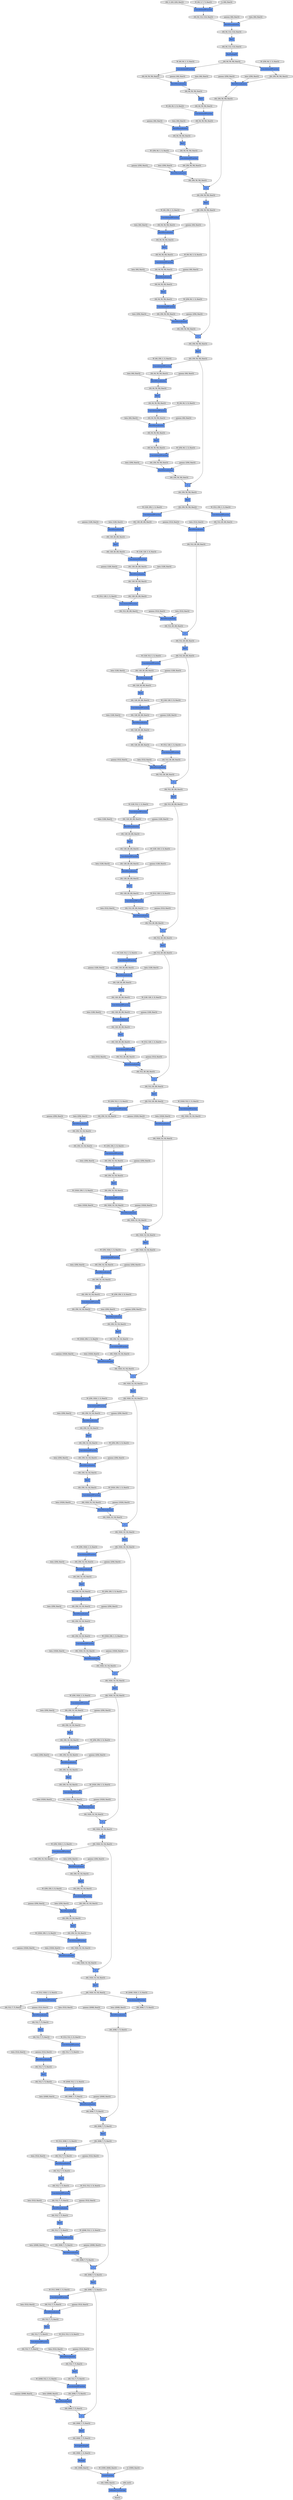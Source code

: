 digraph graphname{rankdir=TB;139850978001024 [style="filled",shape="octagon",label="gamma: (512), float32",fillcolor="#E0E0E0"];139850990256256 [style="filled",shape="octagon",label="W: (256, 1024, 1, 1), float32",fillcolor="#E0E0E0"];139850978328704 [style="filled",shape="octagon",label="(64, 512, 28, 28), float32",fillcolor="#E0E0E0"];139850978328760 [style="filled",shape="record",label="Convolution2DFunction",fillcolor="#6495ED"];139850990289304 [style="filled",shape="octagon",label="gamma: (512), float32",fillcolor="#E0E0E0"];139850978328984 [style="filled",shape="record",label="ReLU",fillcolor="#6495ED"];139850978329040 [style="filled",shape="octagon",label="(64, 128, 28, 28), float32",fillcolor="#E0E0E0"];139850978001416 [style="filled",shape="octagon",label="beta: (512), float32",fillcolor="#E0E0E0"];139850978329152 [style="filled",shape="octagon",label="(64, 512, 28, 28), float32",fillcolor="#E0E0E0"];139850990256760 [style="filled",shape="octagon",label="gamma: (256), float32",fillcolor="#E0E0E0"];139850978001584 [style="filled",shape="octagon",label="W: (2048, 512, 1, 1), float32",fillcolor="#E0E0E0"];139850990289696 [style="filled",shape="octagon",label="beta: (512), float32",fillcolor="#E0E0E0"];139850978329432 [style="filled",shape="record",label="Convolution2DFunction",fillcolor="#6495ED"];139850990289864 [style="filled",shape="octagon",label="W: (2048, 512, 1, 1), float32",fillcolor="#E0E0E0"];139850978329544 [style="filled",shape="octagon",label="(64, 512, 28, 28), float32",fillcolor="#E0E0E0"];139850990257152 [style="filled",shape="octagon",label="beta: (256), float32",fillcolor="#E0E0E0"];139850978329712 [style="filled",shape="octagon",label="(64, 128, 28, 28), float32",fillcolor="#E0E0E0"];139850978002088 [style="filled",shape="octagon",label="gamma: (2048), float32",fillcolor="#E0E0E0"];139850990257320 [style="filled",shape="octagon",label="W: (256, 256, 3, 3), float32",fillcolor="#E0E0E0"];139850978329768 [style="filled",shape="record",label="ReLU",fillcolor="#6495ED"];139850978329824 [style="filled",shape="record",label="BatchNormalization",fillcolor="#6495ED"];139850990290368 [style="filled",shape="octagon",label="gamma: (2048), float32",fillcolor="#E0E0E0"];139850978002480 [style="filled",shape="octagon",label="beta: (2048), float32",fillcolor="#E0E0E0"];139850978330216 [style="filled",shape="record",label="Convolution2DFunction",fillcolor="#6495ED"];139850990257824 [style="filled",shape="octagon",label="gamma: (256), float32",fillcolor="#E0E0E0"];139850978330328 [style="filled",shape="octagon",label="(64, 128, 28, 28), float32",fillcolor="#E0E0E0"];139850978002704 [style="filled",shape="octagon",label="W: (1000, 2048), float32",fillcolor="#E0E0E0"];139850990290760 [style="filled",shape="octagon",label="beta: (2048), float32",fillcolor="#E0E0E0"];139850978330552 [style="filled",shape="octagon",label="(64, 128, 28, 28), float32",fillcolor="#E0E0E0"];139850990290928 [style="filled",shape="octagon",label="W: (2048, 1024, 1, 1), float32",fillcolor="#E0E0E0"];139850990258216 [style="filled",shape="octagon",label="beta: (256), float32",fillcolor="#E0E0E0"];139850978330664 [style="filled",shape="octagon",label="(64, 128, 28, 28), float32",fillcolor="#E0E0E0"];139850978330720 [style="filled",shape="record",label="ReLU",fillcolor="#6495ED"];139850978003096 [style="filled",shape="octagon",label="b: (1000), float32",fillcolor="#E0E0E0"];139850978330776 [style="filled",shape="record",label="BatchNormalization",fillcolor="#6495ED"];139850990258384 [style="filled",shape="octagon",label="W: (1024, 256, 1, 1), float32",fillcolor="#E0E0E0"];139850990291432 [style="filled",shape="octagon",label="gamma: (2048), float32",fillcolor="#E0E0E0"];139850978331168 [style="filled",shape="record",label="_ + _",fillcolor="#6495ED"];139850978331280 [style="filled",shape="octagon",label="(64, 128, 28, 28), float32",fillcolor="#E0E0E0"];139850990258888 [style="filled",shape="octagon",label="gamma: (1024), float32",fillcolor="#E0E0E0"];139850978331448 [style="filled",shape="octagon",label="(64, 512, 28, 28), float32",fillcolor="#E0E0E0"];139850990291824 [style="filled",shape="octagon",label="beta: (2048), float32",fillcolor="#E0E0E0"];139850978331560 [style="filled",shape="octagon",label="(64, 512, 28, 28), float32",fillcolor="#E0E0E0"];139850978331672 [style="filled",shape="record",label="BatchNormalization",fillcolor="#6495ED"];139850990259280 [style="filled",shape="octagon",label="beta: (1024), float32",fillcolor="#E0E0E0"];139850978331728 [style="filled",shape="record",label="BatchNormalization",fillcolor="#6495ED"];139850990292160 [style="filled",shape="octagon",label="W: (512, 2048, 1, 1), float32",fillcolor="#E0E0E0"];139850978331840 [style="filled",shape="octagon",label="(64, 128, 28, 28), float32",fillcolor="#E0E0E0"];139850978332008 [style="filled",shape="record",label="ReLU",fillcolor="#6495ED"];139850990259616 [style="filled",shape="octagon",label="W: (256, 1024, 1, 1), float32",fillcolor="#E0E0E0"];139850978332064 [style="filled",shape="record",label="ReLU",fillcolor="#6495ED"];139850978332176 [style="filled",shape="octagon",label="(64, 512, 28, 28), float32",fillcolor="#E0E0E0"];139850990292664 [style="filled",shape="octagon",label="gamma: (512), float32",fillcolor="#E0E0E0"];139850990260120 [style="filled",shape="octagon",label="gamma: (256), float32",fillcolor="#E0E0E0"];139850978332568 [style="filled",shape="octagon",label="(64, 512, 28, 28), float32",fillcolor="#E0E0E0"];139850978398280 [style="filled",shape="record",label="_ + _",fillcolor="#6495ED"];139850978463872 [style="filled",shape="octagon",label="(64, 256, 14, 14), float32",fillcolor="#E0E0E0"];139850978726016 [style="filled",shape="record",label="BatchNormalization",fillcolor="#6495ED"];139850978398392 [style="filled",shape="octagon",label="(64, 256, 14, 14), float32",fillcolor="#E0E0E0"];139850978463984 [style="filled",shape="record",label="Convolution2DFunction",fillcolor="#6495ED"];139850978464096 [style="filled",shape="octagon",label="(64, 1024, 14, 14), float32",fillcolor="#E0E0E0"];139850990195040 [style="filled",shape="octagon",label="gamma: (1024), float32",fillcolor="#E0E0E0"];139850990129504 [style="filled",shape="octagon",label="W: (128, 256, 1, 1), float32",fillcolor="#E0E0E0"];139850978398616 [style="filled",shape="octagon",label="(64, 1024, 14, 14), float32",fillcolor="#E0E0E0"];139850978464208 [style="filled",shape="octagon",label="(64, 1024, 14, 14), float32",fillcolor="#E0E0E0"];139850978726352 [style="filled",shape="record",label="Convolution2DFunction",fillcolor="#6495ED"];139850978398728 [style="filled",shape="octagon",label="(64, 1024, 14, 14), float32",fillcolor="#E0E0E0"];139850978398840 [style="filled",shape="octagon",label="(64, 256, 14, 14), float32",fillcolor="#E0E0E0"];139850978398896 [style="filled",shape="record",label="Convolution2DFunction",fillcolor="#6495ED"];139850990195432 [style="filled",shape="octagon",label="beta: (1024), float32",fillcolor="#E0E0E0"];139850990129896 [style="filled",shape="octagon",label="gamma: (128), float32",fillcolor="#E0E0E0"];139850978726688 [style="filled",shape="octagon",label="(64, 3, 224, 224), float32",fillcolor="#E0E0E0"];139850978464600 [style="filled",shape="record",label="ReLU",fillcolor="#6495ED"];139850978399064 [style="filled",shape="record",label="ReLU",fillcolor="#6495ED"];139850978464656 [style="filled",shape="octagon",label="(64, 512, 7, 7), float32",fillcolor="#E0E0E0"];139850990195600 [style="filled",shape="octagon",label="W: (1024, 512, 1, 1), float32",fillcolor="#E0E0E0"];139850990130064 [style="filled",shape="octagon",label="beta: (512), float32",fillcolor="#E0E0E0"];139850978464768 [style="filled",shape="octagon",label="(64, 1024, 14, 14), float32",fillcolor="#E0E0E0"];139850978399232 [style="filled",shape="octagon",label="(64, 1024, 14, 14), float32",fillcolor="#E0E0E0"];139850990130176 [style="filled",shape="octagon",label="beta: (128), float32",fillcolor="#E0E0E0"];139850978726968 [style="filled",shape="record",label="Convolution2DFunction",fillcolor="#6495ED"];139850990130344 [style="filled",shape="octagon",label="W: (512, 256, 1, 1), float32",fillcolor="#E0E0E0"];139850978530584 [style="filled",shape="octagon",label="float32",fillcolor="#E0E0E0"];139850978465048 [style="filled",shape="record",label="AveragePooling2D",fillcolor="#6495ED"];139850978399512 [style="filled",shape="record",label="Convolution2DFunction",fillcolor="#6495ED"];139850978465160 [style="filled",shape="octagon",label="(64, 1024, 14, 14), float32",fillcolor="#E0E0E0"];139850978399624 [style="filled",shape="octagon",label="(64, 1024, 14, 14), float32",fillcolor="#E0E0E0"];139850990196104 [style="filled",shape="octagon",label="gamma: (1024), float32",fillcolor="#E0E0E0"];139850978727360 [style="filled",shape="octagon",label="(64, 64, 112, 112), float32",fillcolor="#E0E0E0"];139850978465272 [style="filled",shape="octagon",label="(64, 512, 7, 7), float32",fillcolor="#E0E0E0"];139850978465328 [style="filled",shape="record",label="ReLU",fillcolor="#6495ED"];139850978399792 [style="filled",shape="octagon",label="(64, 256, 14, 14), float32",fillcolor="#E0E0E0"];139850990130736 [style="filled",shape="octagon",label="gamma: (512), float32",fillcolor="#E0E0E0"];139850978465384 [style="filled",shape="record",label="BatchNormalization",fillcolor="#6495ED"];139850978399848 [style="filled",shape="record",label="ReLU",fillcolor="#6495ED"];139850978399904 [style="filled",shape="record",label="BatchNormalization",fillcolor="#6495ED"];139850990196496 [style="filled",shape="octagon",label="beta: (1024), float32",fillcolor="#E0E0E0"];139850990131016 [style="filled",shape="octagon",label="beta: (512), float32",fillcolor="#E0E0E0"];139850978465776 [style="filled",shape="record",label="Convolution2DFunction",fillcolor="#6495ED"];139850978400296 [style="filled",shape="record",label="Convolution2DFunction",fillcolor="#6495ED"];139850978465888 [style="filled",shape="octagon",label="(64, 512, 7, 7), float32",fillcolor="#E0E0E0"];139850990196832 [style="filled",shape="octagon",label="W: (256, 1024, 1, 1), float32",fillcolor="#E0E0E0"];139850978400408 [style="filled",shape="octagon",label="(64, 256, 14, 14), float32",fillcolor="#E0E0E0"];139850990131352 [style="filled",shape="octagon",label="W: (128, 512, 1, 1), float32",fillcolor="#E0E0E0"];139850978466112 [style="filled",shape="octagon",label="(64, 512, 7, 7), float32",fillcolor="#E0E0E0"];139850978400632 [style="filled",shape="octagon",label="(64, 256, 14, 14), float32",fillcolor="#E0E0E0"];139850978466224 [style="filled",shape="octagon",label="(64, 512, 7, 7), float32",fillcolor="#E0E0E0"];139850978466280 [style="filled",shape="record",label="ReLU",fillcolor="#6495ED"];139850978400744 [style="filled",shape="octagon",label="(64, 256, 14, 14), float32",fillcolor="#E0E0E0"];139850978466336 [style="filled",shape="record",label="BatchNormalization",fillcolor="#6495ED"];139850978400800 [style="filled",shape="record",label="ReLU",fillcolor="#6495ED"];139850990131744 [style="filled",shape="octagon",label="gamma: (128), float32",fillcolor="#E0E0E0"];139850978400856 [style="filled",shape="record",label="BatchNormalization",fillcolor="#6495ED"];139850990197336 [style="filled",shape="octagon",label="gamma: (256), float32",fillcolor="#E0E0E0"];139850978728480 [style="filled",shape="record",label="Convolution2DFunction",fillcolor="#6495ED"];139850978728704 [style="filled",shape="octagon",label="(64, 64, 112, 112), float32",fillcolor="#E0E0E0"];139850990132024 [style="filled",shape="octagon",label="beta: (128), float32",fillcolor="#E0E0E0"];139850978466728 [style="filled",shape="record",label="Convolution2DFunction",fillcolor="#6495ED"];139850978401248 [style="filled",shape="record",label="_ + _",fillcolor="#6495ED"];139850990197728 [style="filled",shape="octagon",label="beta: (256), float32",fillcolor="#E0E0E0"];139850990132192 [style="filled",shape="octagon",label="W: (128, 128, 3, 3), float32",fillcolor="#E0E0E0"];139850978466840 [style="filled",shape="octagon",label="(64, 512, 7, 7), float32",fillcolor="#E0E0E0"];139850978401360 [style="filled",shape="octagon",label="(64, 256, 14, 14), float32",fillcolor="#E0E0E0"];139850990197896 [style="filled",shape="octagon",label="W: (256, 256, 3, 3), float32",fillcolor="#E0E0E0"];139850978467008 [style="filled",shape="octagon",label="(64, 2048, 7, 7), float32",fillcolor="#E0E0E0"];139850978401528 [style="filled",shape="octagon",label="(64, 1024, 14, 14), float32",fillcolor="#E0E0E0"];139850978467120 [style="filled",shape="octagon",label="(64, 2048, 7, 7), float32",fillcolor="#E0E0E0"];139850978729264 [style="filled",shape="record",label="ReLU",fillcolor="#6495ED"];139850978401640 [style="filled",shape="octagon",label="(64, 1024, 14, 14), float32",fillcolor="#E0E0E0"];139850990132584 [style="filled",shape="octagon",label="gamma: (128), float32",fillcolor="#E0E0E0"];139850978467232 [style="filled",shape="record",label="BatchNormalization",fillcolor="#6495ED"];139850978401752 [style="filled",shape="record",label="BatchNormalization",fillcolor="#6495ED"];139850978467344 [style="filled",shape="record",label="BatchNormalization",fillcolor="#6495ED"];139850978401808 [style="filled",shape="record",label="BatchNormalization",fillcolor="#6495ED"];139850978401920 [style="filled",shape="octagon",label="(64, 256, 14, 14), float32",fillcolor="#E0E0E0"];139850990198400 [style="filled",shape="octagon",label="gamma: (256), float32",fillcolor="#E0E0E0"];139850990132864 [style="filled",shape="octagon",label="beta: (128), float32",fillcolor="#E0E0E0"];139850978467512 [style="filled",shape="record",label="Convolution2DFunction",fillcolor="#6495ED"];139850978467624 [style="filled",shape="octagon",label="(64, 2048, 7, 7), float32",fillcolor="#E0E0E0"];139850978402088 [style="filled",shape="record",label="ReLU",fillcolor="#6495ED"];139850990133032 [style="filled",shape="octagon",label="W: (512, 128, 1, 1), float32",fillcolor="#E0E0E0"];139850978402144 [style="filled",shape="record",label="ReLU",fillcolor="#6495ED"];139850978467736 [style="filled",shape="record",label="_ + _",fillcolor="#6495ED"];139850978467792 [style="filled",shape="record",label="BatchNormalization",fillcolor="#6495ED"];139850978402256 [style="filled",shape="octagon",label="(64, 1024, 14, 14), float32",fillcolor="#E0E0E0"];139850978729936 [style="filled",shape="octagon",label="(64, 64, 112, 112), float32",fillcolor="#E0E0E0"];139850978435144 [style="filled",shape="record",label="Convolution2DFunction",fillcolor="#6495ED"];139850978500736 [style="filled",shape="octagon",label="(64, 512, 7, 7), float32",fillcolor="#E0E0E0"];139850978500792 [style="filled",shape="record",label="Convolution2DFunction",fillcolor="#6495ED"];139850978435256 [style="filled",shape="octagon",label="(64, 256, 14, 14), float32",fillcolor="#E0E0E0"];139850978435480 [style="filled",shape="octagon",label="(64, 256, 14, 14), float32",fillcolor="#E0E0E0"];139850978501128 [style="filled",shape="record",label="Convolution2DFunction",fillcolor="#6495ED"];139850978435592 [style="filled",shape="octagon",label="(64, 256, 14, 14), float32",fillcolor="#E0E0E0"];139850978435648 [style="filled",shape="record",label="ReLU",fillcolor="#6495ED"];139850978501240 [style="filled",shape="octagon",label="(64, 512, 7, 7), float32",fillcolor="#E0E0E0"];139850978435704 [style="filled",shape="record",label="BatchNormalization",fillcolor="#6495ED"];139850978501464 [style="filled",shape="octagon",label="(64, 512, 7, 7), float32",fillcolor="#E0E0E0"];139850978501576 [style="filled",shape="octagon",label="(64, 512, 7, 7), float32",fillcolor="#E0E0E0"];139850978501632 [style="filled",shape="record",label="ReLU",fillcolor="#6495ED"];139850978436096 [style="filled",shape="record",label="_ + _",fillcolor="#6495ED"];139850978501688 [style="filled",shape="record",label="BatchNormalization",fillcolor="#6495ED"];139850978436208 [style="filled",shape="octagon",label="(64, 256, 14, 14), float32",fillcolor="#E0E0E0"];139850978436376 [style="filled",shape="octagon",label="(64, 1024, 14, 14), float32",fillcolor="#E0E0E0"];139850978436488 [style="filled",shape="octagon",label="(64, 1024, 14, 14), float32",fillcolor="#E0E0E0"];139850978502080 [style="filled",shape="record",label="_ + _",fillcolor="#6495ED"];139850978436600 [style="filled",shape="record",label="BatchNormalization",fillcolor="#6495ED"];139850978502192 [style="filled",shape="octagon",label="(64, 512, 7, 7), float32",fillcolor="#E0E0E0"];139850978436656 [style="filled",shape="octagon",label="(64, 256, 14, 14), float32",fillcolor="#E0E0E0"];139850978436768 [style="filled",shape="record",label="Convolution2DFunction",fillcolor="#6495ED"];139850978502360 [style="filled",shape="octagon",label="(64, 2048, 7, 7), float32",fillcolor="#E0E0E0"];139850978502472 [style="filled",shape="octagon",label="(64, 2048, 7, 7), float32",fillcolor="#E0E0E0"];139850978436936 [style="filled",shape="record",label="ReLU",fillcolor="#6495ED"];139850978502584 [style="filled",shape="record",label="BatchNormalization",fillcolor="#6495ED"];139850978437104 [style="filled",shape="octagon",label="(64, 1024, 14, 14), float32",fillcolor="#E0E0E0"];139850978502920 [style="filled",shape="record",label="ReLU",fillcolor="#6495ED"];139850978502976 [style="filled",shape="octagon",label="(64, 2048, 1, 1), float32",fillcolor="#E0E0E0"];139850978437496 [style="filled",shape="octagon",label="(64, 1024, 14, 14), float32",fillcolor="#E0E0E0"];139850978503088 [style="filled",shape="octagon",label="(64, 2048, 7, 7), float32",fillcolor="#E0E0E0"];139850978437664 [style="filled",shape="octagon",label="(64, 256, 14, 14), float32",fillcolor="#E0E0E0"];139850978437720 [style="filled",shape="record",label="ReLU",fillcolor="#6495ED"];139850978437776 [style="filled",shape="record",label="BatchNormalization",fillcolor="#6495ED"];139850978503368 [style="filled",shape="record",label="Reshape",fillcolor="#6495ED"];139850978503480 [style="filled",shape="octagon",label="(64, 2048, 7, 7), float32",fillcolor="#E0E0E0"];139850978503592 [style="filled",shape="record",label="SoftmaxCrossEntropy",fillcolor="#6495ED"];139850978503704 [style="filled",shape="octagon",label="(64, 2048), float32",fillcolor="#E0E0E0"];139850978438168 [style="filled",shape="record",label="Convolution2DFunction",fillcolor="#6495ED"];139850978503760 [style="filled",shape="record",label="LinearFunction",fillcolor="#6495ED"];139850978438280 [style="filled",shape="octagon",label="(64, 256, 14, 14), float32",fillcolor="#E0E0E0"];139850978503928 [style="filled",shape="octagon",label="(64), int32",fillcolor="#E0E0E0"];139850978438504 [style="filled",shape="octagon",label="(64, 256, 14, 14), float32",fillcolor="#E0E0E0"];139850978438616 [style="filled",shape="octagon",label="(64, 256, 14, 14), float32",fillcolor="#E0E0E0"];139850978504208 [style="filled",shape="octagon",label="(64, 1000), float32",fillcolor="#E0E0E0"];139850978438672 [style="filled",shape="record",label="ReLU",fillcolor="#6495ED"];139850978438728 [style="filled",shape="record",label="BatchNormalization",fillcolor="#6495ED"];139850978438840 [style="filled",shape="record",label="BatchNormalization",fillcolor="#6495ED"];139850978439120 [style="filled",shape="record",label="_ + _",fillcolor="#6495ED"];139850990235720 [style="filled",shape="octagon",label="gamma: (1024), float32",fillcolor="#E0E0E0"];139850978799688 [style="filled",shape="record",label="ReLU",fillcolor="#6495ED"];139850978766920 [style="filled",shape="record",label="MaxPooling2D",fillcolor="#6495ED"];139850978373760 [style="filled",shape="octagon",label="(64, 256, 14, 14), float32",fillcolor="#E0E0E0"];139850978308224 [style="filled",shape="octagon",label="(64, 128, 28, 28), float32",fillcolor="#E0E0E0"];139850978799800 [style="filled",shape="record",label="Convolution2DFunction",fillcolor="#6495ED"];139850978373872 [style="filled",shape="record",label="Convolution2DFunction",fillcolor="#6495ED"];139850978308336 [style="filled",shape="record",label="Convolution2DFunction",fillcolor="#6495ED"];139850978799856 [style="filled",shape="octagon",label="(64, 256, 56, 56), float32",fillcolor="#E0E0E0"];139850978308448 [style="filled",shape="octagon",label="(64, 512, 28, 28), float32",fillcolor="#E0E0E0"];139850990236112 [style="filled",shape="octagon",label="beta: (1024), float32",fillcolor="#E0E0E0"];139850978308560 [style="filled",shape="octagon",label="(64, 512, 28, 28), float32",fillcolor="#E0E0E0"];139850978800080 [style="filled",shape="record",label="Convolution2DFunction",fillcolor="#6495ED"];139850978374152 [style="filled",shape="record",label="Convolution2DFunction",fillcolor="#6495ED"];139851032801744 [style="filled",shape="record",label="ReLU",fillcolor="#6495ED"];139850978800192 [style="filled",shape="octagon",label="(64, 256, 56, 56), float32",fillcolor="#E0E0E0"];139850978374264 [style="filled",shape="octagon",label="(64, 256, 14, 14), float32",fillcolor="#E0E0E0"];139850978767536 [style="filled",shape="octagon",label="(64, 64, 56, 56), float32",fillcolor="#E0E0E0"];139851032802024 [style="filled",shape="octagon",label="gamma: (512), float32",fillcolor="#E0E0E0"];139850978800360 [style="filled",shape="octagon",label="(64, 64, 56, 56), float32",fillcolor="#E0E0E0"];139850990236448 [style="filled",shape="octagon",label="W: (256, 1024, 1, 1), float32",fillcolor="#E0E0E0"];139850978374432 [style="filled",shape="octagon",label="(64, 1024, 14, 14), float32",fillcolor="#E0E0E0"];139850978308896 [style="filled",shape="octagon",label="(64, 512, 28, 28), float32",fillcolor="#E0E0E0"];139850978767704 [style="filled",shape="octagon",label="(64, 64, 56, 56), float32",fillcolor="#E0E0E0"];139850978374544 [style="filled",shape="octagon",label="(64, 1024, 14, 14), float32",fillcolor="#E0E0E0"];139850978309008 [style="filled",shape="octagon",label="(64, 512, 28, 28), float32",fillcolor="#E0E0E0"];139850978767816 [style="filled",shape="record",label="Convolution2DFunction",fillcolor="#6495ED"];139850978374656 [style="filled",shape="record",label="BatchNormalization",fillcolor="#6495ED"];139850978309120 [style="filled",shape="record",label="_ + _",fillcolor="#6495ED"];139850978309176 [style="filled",shape="record",label="BatchNormalization",fillcolor="#6495ED"];139850978309232 [style="filled",shape="record",label="Convolution2DFunction",fillcolor="#6495ED"];139850978800808 [style="filled",shape="record",label="Convolution2DFunction",fillcolor="#6495ED"];139850990236952 [style="filled",shape="octagon",label="gamma: (256), float32",fillcolor="#E0E0E0"];139850978374936 [style="filled",shape="octagon",label="(64, 1024, 14, 14), float32",fillcolor="#E0E0E0"];139850978800920 [style="filled",shape="octagon",label="(64, 64, 56, 56), float32",fillcolor="#E0E0E0"];139850978768208 [style="filled",shape="record",label="Convolution2DFunction",fillcolor="#6495ED"];139850978375048 [style="filled",shape="octagon",label="(64, 1024, 14, 14), float32",fillcolor="#E0E0E0"];139850978768320 [style="filled",shape="octagon",label="(64, 64, 56, 56), float32",fillcolor="#E0E0E0"];139850978375160 [style="filled",shape="record",label="_ + _",fillcolor="#6495ED"];139850978309624 [style="filled",shape="record",label="ReLU",fillcolor="#6495ED"];139850978801144 [style="filled",shape="octagon",label="(64, 64, 56, 56), float32",fillcolor="#E0E0E0"];139850978375216 [style="filled",shape="record",label="BatchNormalization",fillcolor="#6495ED"];139850978309680 [style="filled",shape="octagon",label="(64, 128, 28, 28), float32",fillcolor="#E0E0E0"];139850978375272 [style="filled",shape="record",label="Convolution2DFunction",fillcolor="#6495ED"];139850978801256 [style="filled",shape="octagon",label="(64, 64, 56, 56), float32",fillcolor="#E0E0E0"];139850990237344 [style="filled",shape="octagon",label="beta: (256), float32",fillcolor="#E0E0E0"];139850978309792 [style="filled",shape="octagon",label="(64, 512, 28, 28), float32",fillcolor="#E0E0E0"];139850978801312 [style="filled",shape="record",label="ReLU",fillcolor="#6495ED"];139850978801368 [style="filled",shape="record",label="BatchNormalization",fillcolor="#6495ED"];139850978768544 [style="filled",shape="octagon",label="(64, 64, 56, 56), float32",fillcolor="#E0E0E0"];139850978768656 [style="filled",shape="octagon",label="(64, 64, 56, 56), float32",fillcolor="#E0E0E0"];139850990237512 [style="filled",shape="octagon",label="W: (256, 256, 3, 3), float32",fillcolor="#E0E0E0"];139850978768712 [style="filled",shape="record",label="ReLU",fillcolor="#6495ED"];139850978768768 [style="filled",shape="record",label="BatchNormalization",fillcolor="#6495ED"];139850978375608 [style="filled",shape="record",label="ReLU",fillcolor="#6495ED"];139850978310072 [style="filled",shape="record",label="Convolution2DFunction",fillcolor="#6495ED"];139850978375664 [style="filled",shape="octagon",label="(64, 256, 14, 14), float32",fillcolor="#E0E0E0"];139850978310184 [style="filled",shape="octagon",label="(64, 512, 28, 28), float32",fillcolor="#E0E0E0"];139850978375776 [style="filled",shape="octagon",label="(64, 1024, 14, 14), float32",fillcolor="#E0E0E0"];139850978801760 [style="filled",shape="record",label="_ + _",fillcolor="#6495ED"];139850978310296 [style="filled",shape="octagon",label="(64, 128, 28, 28), float32",fillcolor="#E0E0E0"];139850978310352 [style="filled",shape="record",label="ReLU",fillcolor="#6495ED"];139850978801872 [style="filled",shape="octagon",label="(64, 64, 56, 56), float32",fillcolor="#E0E0E0"];139850978310408 [style="filled",shape="record",label="BatchNormalization",fillcolor="#6495ED"];139850990238016 [style="filled",shape="octagon",label="gamma: (256), float32",fillcolor="#E0E0E0"];139850978769216 [style="filled",shape="record",label="Convolution2DFunction",fillcolor="#6495ED"];139850978376056 [style="filled",shape="record",label="Convolution2DFunction",fillcolor="#6495ED"];139850978802040 [style="filled",shape="octagon",label="(64, 256, 56, 56), float32",fillcolor="#E0E0E0"];139850978769328 [style="filled",shape="octagon",label="(64, 64, 56, 56), float32",fillcolor="#E0E0E0"];139850978376168 [style="filled",shape="octagon",label="(64, 1024, 14, 14), float32",fillcolor="#E0E0E0"];139850978802152 [style="filled",shape="octagon",label="(64, 256, 56, 56), float32",fillcolor="#E0E0E0"];139850978769440 [style="filled",shape="octagon",label="(64, 64, 56, 56), float32",fillcolor="#E0E0E0"];139850978376280 [style="filled",shape="octagon",label="(64, 256, 14, 14), float32",fillcolor="#E0E0E0"];139850978802264 [style="filled",shape="record",label="BatchNormalization",fillcolor="#6495ED"];139850978376336 [style="filled",shape="record",label="ReLU",fillcolor="#6495ED"];139850978310800 [style="filled",shape="record",label="Convolution2DFunction",fillcolor="#6495ED"];139850978802320 [style="filled",shape="octagon",label="(64, 64, 56, 56), float32",fillcolor="#E0E0E0"];139850990238408 [style="filled",shape="octagon",label="beta: (256), float32",fillcolor="#E0E0E0"];139850978376392 [style="filled",shape="record",label="BatchNormalization",fillcolor="#6495ED"];139850978802376 [style="filled",shape="record",label="Convolution2DFunction",fillcolor="#6495ED"];139850978769552 [style="filled",shape="octagon",label="(64, 256, 56, 56), float32",fillcolor="#E0E0E0"];139850978310912 [style="filled",shape="octagon",label="(64, 128, 28, 28), float32",fillcolor="#E0E0E0"];139850978769664 [style="filled",shape="octagon",label="(64, 256, 56, 56), float32",fillcolor="#E0E0E0"];139850990238576 [style="filled",shape="octagon",label="W: (1024, 256, 1, 1), float32",fillcolor="#E0E0E0"];139850978802544 [style="filled",shape="record",label="ReLU",fillcolor="#6495ED"];139850978769776 [style="filled",shape="record",label="BatchNormalization",fillcolor="#6495ED"];139850978311136 [style="filled",shape="octagon",label="(64, 128, 28, 28), float32",fillcolor="#E0E0E0"];139850978802712 [style="filled",shape="octagon",label="(64, 256, 56, 56), float32",fillcolor="#E0E0E0"];139850978769944 [style="filled",shape="record",label="ReLU",fillcolor="#6495ED"];139850978376784 [style="filled",shape="record",label="Convolution2DFunction",fillcolor="#6495ED"];139850978311248 [style="filled",shape="octagon",label="(64, 128, 28, 28), float32",fillcolor="#E0E0E0"];139850978311304 [style="filled",shape="record",label="ReLU",fillcolor="#6495ED"];139850978376896 [style="filled",shape="octagon",label="(64, 256, 14, 14), float32",fillcolor="#E0E0E0"];139850978311360 [style="filled",shape="record",label="BatchNormalization",fillcolor="#6495ED"];139850978770168 [style="filled",shape="octagon",label="(64, 256, 56, 56), float32",fillcolor="#E0E0E0"];139850990239080 [style="filled",shape="octagon",label="gamma: (1024), float32",fillcolor="#E0E0E0"];139850978770280 [style="filled",shape="octagon",label="(64, 256, 56, 56), float32",fillcolor="#E0E0E0"];139850978377120 [style="filled",shape="octagon",label="(64, 256, 14, 14), float32",fillcolor="#E0E0E0"];139850978803104 [style="filled",shape="octagon",label="(64, 256, 56, 56), float32",fillcolor="#E0E0E0"];139850978770392 [style="filled",shape="record",label="_ + _",fillcolor="#6495ED"];139850978377232 [style="filled",shape="octagon",label="(64, 256, 14, 14), float32",fillcolor="#E0E0E0"];139850978770448 [style="filled",shape="record",label="BatchNormalization",fillcolor="#6495ED"];139850978377288 [style="filled",shape="record",label="ReLU",fillcolor="#6495ED"];139850978311752 [style="filled",shape="record",label="_ + _",fillcolor="#6495ED"];139850978803272 [style="filled",shape="octagon",label="(64, 64, 56, 56), float32",fillcolor="#E0E0E0"];139850978770504 [style="filled",shape="record",label="Convolution2DFunction",fillcolor="#6495ED"];139850978377344 [style="filled",shape="record",label="BatchNormalization",fillcolor="#6495ED"];139850978803328 [style="filled",shape="record",label="ReLU",fillcolor="#6495ED"];139850978311864 [style="filled",shape="octagon",label="(64, 128, 28, 28), float32",fillcolor="#E0E0E0"];139850978803384 [style="filled",shape="record",label="BatchNormalization",fillcolor="#6495ED"];139850990239472 [style="filled",shape="octagon",label="beta: (1024), float32",fillcolor="#E0E0E0"];139850978377456 [style="filled",shape="record",label="BatchNormalization",fillcolor="#6495ED"];139850978312032 [style="filled",shape="octagon",label="(64, 512, 28, 28), float32",fillcolor="#E0E0E0"];139850978770840 [style="filled",shape="record",label="BatchNormalization",fillcolor="#6495ED"];139850978312144 [style="filled",shape="record",label="BatchNormalization",fillcolor="#6495ED"];139850977984640 [style="filled",shape="octagon",label="beta: (512), float32",fillcolor="#E0E0E0"];139850990108856 [style="filled",shape="octagon",label="gamma: (64), float32",fillcolor="#E0E0E0"];139850977984808 [style="filled",shape="octagon",label="W: (512, 512, 3, 3), float32",fillcolor="#E0E0E0"];139850990272864 [style="filled",shape="octagon",label="beta: (256), float32",fillcolor="#E0E0E0"];139850990109136 [style="filled",shape="octagon",label="beta: (64), float32",fillcolor="#E0E0E0"];139850990273032 [style="filled",shape="octagon",label="W: (256, 256, 3, 3), float32",fillcolor="#E0E0E0"];139850990109304 [style="filled",shape="octagon",label="W: (256, 64, 1, 1), float32",fillcolor="#E0E0E0"];139850977985312 [style="filled",shape="octagon",label="gamma: (512), float32",fillcolor="#E0E0E0"];139850990273536 [style="filled",shape="octagon",label="gamma: (256), float32",fillcolor="#E0E0E0"];139850990109696 [style="filled",shape="octagon",label="gamma: (256), float32",fillcolor="#E0E0E0"];139850977985704 [style="filled",shape="octagon",label="beta: (512), float32",fillcolor="#E0E0E0"];139850990109976 [style="filled",shape="octagon",label="beta: (256), float32",fillcolor="#E0E0E0"];139850977985872 [style="filled",shape="octagon",label="W: (2048, 512, 1, 1), float32",fillcolor="#E0E0E0"];139850990273928 [style="filled",shape="octagon",label="beta: (256), float32",fillcolor="#E0E0E0"];139850990274096 [style="filled",shape="octagon",label="W: (1024, 256, 1, 1), float32",fillcolor="#E0E0E0"];139850990110312 [style="filled",shape="octagon",label="W: (64, 256, 1, 1), float32",fillcolor="#E0E0E0"];139850977986376 [style="filled",shape="octagon",label="gamma: (2048), float32",fillcolor="#E0E0E0"];139850990110704 [style="filled",shape="octagon",label="gamma: (64), float32",fillcolor="#E0E0E0"];139850990274600 [style="filled",shape="octagon",label="gamma: (1024), float32",fillcolor="#E0E0E0"];139850977986768 [style="filled",shape="octagon",label="beta: (2048), float32",fillcolor="#E0E0E0"];139850990110984 [style="filled",shape="octagon",label="beta: (64), float32",fillcolor="#E0E0E0"];139850990274992 [style="filled",shape="octagon",label="beta: (1024), float32",fillcolor="#E0E0E0"];139850990111152 [style="filled",shape="octagon",label="W: (64, 64, 3, 3), float32",fillcolor="#E0E0E0"];139850977987104 [style="filled",shape="octagon",label="W: (512, 2048, 1, 1), float32",fillcolor="#E0E0E0"];139850990275384 [style="filled",shape="octagon",label="W: (512, 1024, 1, 1), float32",fillcolor="#E0E0E0"];139850990111544 [style="filled",shape="octagon",label="gamma: (64), float32",fillcolor="#E0E0E0"];139850977987608 [style="filled",shape="octagon",label="gamma: (512), float32",fillcolor="#E0E0E0"];139850990111824 [style="filled",shape="octagon",label="beta: (64), float32",fillcolor="#E0E0E0"];139850990111992 [style="filled",shape="octagon",label="W: (256, 64, 1, 1), float32",fillcolor="#E0E0E0"];139850990275888 [style="filled",shape="octagon",label="gamma: (512), float32",fillcolor="#E0E0E0"];139850977988000 [style="filled",shape="octagon",label="beta: (512), float32",fillcolor="#E0E0E0"];139850977988168 [style="filled",shape="octagon",label="W: (512, 512, 3, 3), float32",fillcolor="#E0E0E0"];139850990112384 [style="filled",shape="octagon",label="gamma: (256), float32",fillcolor="#E0E0E0"];139850990276280 [style="filled",shape="octagon",label="beta: (512), float32",fillcolor="#E0E0E0"];139850990276448 [style="filled",shape="octagon",label="W: (512, 512, 3, 3), float32",fillcolor="#E0E0E0"];139850990112664 [style="filled",shape="octagon",label="beta: (256), float32",fillcolor="#E0E0E0"];139850978480200 [style="filled",shape="octagon",label="(64, 2048, 7, 7), float32",fillcolor="#E0E0E0"];139850990211144 [style="filled",shape="octagon",label="beta: (256), float32",fillcolor="#E0E0E0"];139850978480312 [style="filled",shape="record",label="Convolution2DFunction",fillcolor="#6495ED"];139850990178488 [style="filled",shape="octagon",label="beta: (128), float32",fillcolor="#E0E0E0"];139850990080184 [style="filled",shape="octagon",label="beta: (128), float32",fillcolor="#E0E0E0"];139850990211312 [style="filled",shape="octagon",label="W: (1024, 256, 1, 1), float32",fillcolor="#E0E0E0"];139850978414888 [style="filled",shape="record",label="Convolution2DFunction",fillcolor="#6495ED"];139850978480480 [style="filled",shape="octagon",label="(64, 512, 7, 7), float32",fillcolor="#E0E0E0"];139850990178656 [style="filled",shape="octagon",label="W: (128, 128, 3, 3), float32",fillcolor="#E0E0E0"];139850978480536 [style="filled",shape="record",label="ReLU",fillcolor="#6495ED"];139850978415000 [style="filled",shape="octagon",label="(64, 1024, 14, 14), float32",fillcolor="#E0E0E0"];139850978415112 [style="filled",shape="record",label="Convolution2DFunction",fillcolor="#6495ED"];139850978480704 [style="filled",shape="octagon",label="(64, 2048, 7, 7), float32",fillcolor="#E0E0E0"];139850978415224 [style="filled",shape="octagon",label="(64, 256, 14, 14), float32",fillcolor="#E0E0E0"];139850990211816 [style="filled",shape="octagon",label="gamma: (1024), float32",fillcolor="#E0E0E0"];139850990179048 [style="filled",shape="octagon",label="gamma: (128), float32",fillcolor="#E0E0E0"];139850978480984 [style="filled",shape="record",label="Convolution2DFunction",fillcolor="#6495ED"];139850990080856 [style="filled",shape="octagon",label="gamma: (128), float32",fillcolor="#E0E0E0"];139850978481096 [style="filled",shape="octagon",label="(64, 2048, 7, 7), float32",fillcolor="#E0E0E0"];139850990179328 [style="filled",shape="octagon",label="beta: (128), float32",fillcolor="#E0E0E0"];139850978415672 [style="filled",shape="record",label="Convolution2DFunction",fillcolor="#6495ED"];139850978481264 [style="filled",shape="octagon",label="(64, 512, 7, 7), float32",fillcolor="#E0E0E0"];139850990212208 [style="filled",shape="octagon",label="beta: (1024), float32",fillcolor="#E0E0E0"];139850978481320 [style="filled",shape="record",label="ReLU",fillcolor="#6495ED"];139850978415784 [style="filled",shape="octagon",label="(64, 256, 14, 14), float32",fillcolor="#E0E0E0"];139850990179496 [style="filled",shape="octagon",label="W: (512, 128, 1, 1), float32",fillcolor="#E0E0E0"];139850978416008 [style="filled",shape="octagon",label="(64, 256, 14, 14), float32",fillcolor="#E0E0E0"];139850990081416 [style="filled",shape="octagon",label="W: (128, 128, 3, 3), float32",fillcolor="#E0E0E0"];139850990212544 [style="filled",shape="octagon",label="W: (256, 1024, 1, 1), float32",fillcolor="#E0E0E0"];139850978416120 [style="filled",shape="octagon",label="(64, 256, 14, 14), float32",fillcolor="#E0E0E0"];139850990179888 [style="filled",shape="octagon",label="gamma: (512), float32",fillcolor="#E0E0E0"];139850978481712 [style="filled",shape="record",label="Convolution2DFunction",fillcolor="#6495ED"];139850978416176 [style="filled",shape="record",label="ReLU",fillcolor="#6495ED"];139850978416232 [style="filled",shape="record",label="BatchNormalization",fillcolor="#6495ED"];139850978481824 [style="filled",shape="octagon",label="(64, 512, 7, 7), float32",fillcolor="#E0E0E0"];139850990180168 [style="filled",shape="octagon",label="beta: (512), float32",fillcolor="#E0E0E0"];139850978482048 [style="filled",shape="octagon",label="(64, 512, 7, 7), float32",fillcolor="#E0E0E0"];139850990213048 [style="filled",shape="octagon",label="gamma: (256), float32",fillcolor="#E0E0E0"];139850978482160 [style="filled",shape="octagon",label="(64, 512, 7, 7), float32",fillcolor="#E0E0E0"];139850978416624 [style="filled",shape="record",label="_ + _",fillcolor="#6495ED"];139850978482216 [style="filled",shape="record",label="ReLU",fillcolor="#6495ED"];139850978482272 [style="filled",shape="record",label="BatchNormalization",fillcolor="#6495ED"];139850978416736 [style="filled",shape="octagon",label="(64, 256, 14, 14), float32",fillcolor="#E0E0E0"];139850990180560 [style="filled",shape="octagon",label="W: (256, 512, 1, 1), float32",fillcolor="#E0E0E0"];139850990082256 [style="filled",shape="octagon",label="W: (64, 3, 7, 7), float32",fillcolor="#E0E0E0"];139850978416904 [style="filled",shape="octagon",label="(64, 1024, 14, 14), float32",fillcolor="#E0E0E0"];139850990213440 [style="filled",shape="octagon",label="beta: (256), float32",fillcolor="#E0E0E0"];139850978417016 [style="filled",shape="octagon",label="(64, 1024, 14, 14), float32",fillcolor="#E0E0E0"];139850978482664 [style="filled",shape="record",label="_ + _",fillcolor="#6495ED"];139850978417128 [style="filled",shape="record",label="BatchNormalization",fillcolor="#6495ED"];139850990213608 [style="filled",shape="octagon",label="W: (256, 256, 3, 3), float32",fillcolor="#E0E0E0"];139850990082536 [style="filled",shape="octagon",label="b: (64), float32",fillcolor="#E0E0E0"];139850978417184 [style="filled",shape="octagon",label="(64, 256, 14, 14), float32",fillcolor="#E0E0E0"];139850978482776 [style="filled",shape="octagon",label="(64, 512, 7, 7), float32",fillcolor="#E0E0E0"];139850990180952 [style="filled",shape="octagon",label="gamma: (256), float32",fillcolor="#E0E0E0"];139850978417296 [style="filled",shape="record",label="Convolution2DFunction",fillcolor="#6495ED"];139850978482944 [style="filled",shape="octagon",label="(64, 2048, 7, 7), float32",fillcolor="#E0E0E0"];139850990082816 [style="filled",shape="octagon",label="gamma: (64), float32",fillcolor="#E0E0E0"];139850978417464 [style="filled",shape="record",label="ReLU",fillcolor="#6495ED"];139850978483056 [style="filled",shape="octagon",label="(64, 2048, 7, 7), float32",fillcolor="#E0E0E0"];139850990181232 [style="filled",shape="octagon",label="beta: (256), float32",fillcolor="#E0E0E0"];139850978483168 [style="filled",shape="record",label="BatchNormalization",fillcolor="#6495ED"];139850978417632 [style="filled",shape="octagon",label="(64, 1024, 14, 14), float32",fillcolor="#E0E0E0"];139850990214112 [style="filled",shape="octagon",label="gamma: (256), float32",fillcolor="#E0E0E0"];139850978483224 [style="filled",shape="octagon",label="(64, 512, 7, 7), float32",fillcolor="#E0E0E0"];139850990181400 [style="filled",shape="octagon",label="W: (256, 256, 3, 3), float32",fillcolor="#E0E0E0"];139850990083096 [style="filled",shape="octagon",label="beta: (64), float32",fillcolor="#E0E0E0"];139850978483448 [style="filled",shape="record",label="ReLU",fillcolor="#6495ED"];139850978417912 [style="filled",shape="record",label="Convolution2DFunction",fillcolor="#6495ED"];139850978418024 [style="filled",shape="octagon",label="(64, 1024, 14, 14), float32",fillcolor="#E0E0E0"];139850990214504 [style="filled",shape="octagon",label="beta: (256), float32",fillcolor="#E0E0E0"];139850978483616 [style="filled",shape="octagon",label="(64, 2048, 7, 7), float32",fillcolor="#E0E0E0"];139850990181792 [style="filled",shape="octagon",label="gamma: (256), float32",fillcolor="#E0E0E0"];139850990083488 [style="filled",shape="octagon",label="W: (64, 64, 1, 1), float32",fillcolor="#E0E0E0"];139850978418192 [style="filled",shape="octagon",label="(64, 256, 14, 14), float32",fillcolor="#E0E0E0"];139850990214672 [style="filled",shape="octagon",label="W: (1024, 256, 1, 1), float32",fillcolor="#E0E0E0"];139850978418248 [style="filled",shape="record",label="ReLU",fillcolor="#6495ED"];139850978418304 [style="filled",shape="record",label="BatchNormalization",fillcolor="#6495ED"];139850990182072 [style="filled",shape="octagon",label="beta: (256), float32",fillcolor="#E0E0E0"];139850978484008 [style="filled",shape="octagon",label="(64, 2048, 7, 7), float32",fillcolor="#E0E0E0"];139850990083880 [style="filled",shape="octagon",label="gamma: (64), float32",fillcolor="#E0E0E0"];139850990182240 [style="filled",shape="octagon",label="W: (1024, 256, 1, 1), float32",fillcolor="#E0E0E0"];139850978484120 [style="filled",shape="record",label="ReLU",fillcolor="#6495ED"];139850978484176 [style="filled",shape="record",label="BatchNormalization",fillcolor="#6495ED"];139852029386704 [style="filled",shape="octagon",label="(64, 64, 56, 56), float32",fillcolor="#E0E0E0"];139850978812032 [style="filled",shape="record",label="Convolution2DFunction",fillcolor="#6495ED"];139850978812144 [style="filled",shape="octagon",label="(64, 64, 56, 56), float32",fillcolor="#E0E0E0"];139850978812368 [style="filled",shape="octagon",label="(64, 64, 56, 56), float32",fillcolor="#E0E0E0"];139850978812480 [style="filled",shape="octagon",label="(64, 64, 56, 56), float32",fillcolor="#E0E0E0"];139850978812536 [style="filled",shape="record",label="ReLU",fillcolor="#6495ED"];139850978812592 [style="filled",shape="record",label="BatchNormalization",fillcolor="#6495ED"];139850978812704 [style="filled",shape="record",label="Convolution2DFunction",fillcolor="#6495ED"];139850978812984 [style="filled",shape="record",label="_ + _",fillcolor="#6495ED"];139850978813096 [style="filled",shape="octagon",label="(64, 64, 56, 56), float32",fillcolor="#E0E0E0"];139850978813264 [style="filled",shape="octagon",label="(64, 256, 56, 56), float32",fillcolor="#E0E0E0"];139850978813376 [style="filled",shape="octagon",label="(64, 256, 56, 56), float32",fillcolor="#E0E0E0"];139850978813488 [style="filled",shape="record",label="BatchNormalization",fillcolor="#6495ED"];139850978813824 [style="filled",shape="record",label="ReLU",fillcolor="#6495ED"];139850978813880 [style="filled",shape="octagon",label="(64, 128, 28, 28), float32",fillcolor="#E0E0E0"];139850978813992 [style="filled",shape="octagon",label="(64, 256, 56, 56), float32",fillcolor="#E0E0E0"];139850978814272 [style="filled",shape="record",label="Convolution2DFunction",fillcolor="#6495ED"];139850978814384 [style="filled",shape="octagon",label="(64, 256, 56, 56), float32",fillcolor="#E0E0E0"];139850978814496 [style="filled",shape="octagon",label="(64, 128, 28, 28), float32",fillcolor="#E0E0E0"];139850978814552 [style="filled",shape="record",label="ReLU",fillcolor="#6495ED"];139850978814608 [style="filled",shape="record",label="BatchNormalization",fillcolor="#6495ED"];139851045628728 [style="filled",shape="record",label="Convolution2DFunction",fillcolor="#6495ED"];139850978815000 [style="filled",shape="record",label="Convolution2DFunction",fillcolor="#6495ED"];139850978815112 [style="filled",shape="octagon",label="(64, 128, 28, 28), float32",fillcolor="#E0E0E0"];139850978815336 [style="filled",shape="octagon",label="(64, 128, 28, 28), float32",fillcolor="#E0E0E0"];139850978815448 [style="filled",shape="octagon",label="(64, 128, 28, 28), float32",fillcolor="#E0E0E0"];139850978815504 [style="filled",shape="record",label="ReLU",fillcolor="#6495ED"];139850978815560 [style="filled",shape="record",label="BatchNormalization",fillcolor="#6495ED"];139850978815672 [style="filled",shape="record",label="BatchNormalization",fillcolor="#6495ED"];139850978815952 [style="filled",shape="record",label="Convolution2DFunction",fillcolor="#6495ED"];139850978357320 [style="filled",shape="record",label="Convolution2DFunction",fillcolor="#6495ED"];139850990088320 [style="filled",shape="octagon",label="beta: (64), float32",fillcolor="#E0E0E0"];139850978357432 [style="filled",shape="octagon",label="(64, 128, 28, 28), float32",fillcolor="#E0E0E0"];139850990153968 [style="filled",shape="octagon",label="gamma: (512), float32",fillcolor="#E0E0E0"];139850990088488 [style="filled",shape="octagon",label="W: (64, 64, 3, 3), float32",fillcolor="#E0E0E0"];139850990154248 [style="filled",shape="octagon",label="beta: (512), float32",fillcolor="#E0E0E0"];139850978357880 [style="filled",shape="record",label="Convolution2DFunction",fillcolor="#6495ED"];139850990088880 [style="filled",shape="octagon",label="gamma: (64), float32",fillcolor="#E0E0E0"];139850978357992 [style="filled",shape="octagon",label="(64, 128, 28, 28), float32",fillcolor="#E0E0E0"];139850990154584 [style="filled",shape="octagon",label="W: (128, 512, 1, 1), float32",fillcolor="#E0E0E0"];139850978358216 [style="filled",shape="octagon",label="(64, 128, 28, 28), float32",fillcolor="#E0E0E0"];139850990089160 [style="filled",shape="octagon",label="beta: (64), float32",fillcolor="#E0E0E0"];139851038684160 [style="filled",shape="octagon",label="W: (512, 128, 1, 1), float32",fillcolor="#E0E0E0"];139850978358328 [style="filled",shape="octagon",label="(64, 128, 28, 28), float32",fillcolor="#E0E0E0"];139850978358384 [style="filled",shape="record",label="ReLU",fillcolor="#6495ED"];139850990089328 [style="filled",shape="octagon",label="W: (256, 64, 1, 1), float32",fillcolor="#E0E0E0"];139850978358440 [style="filled",shape="record",label="BatchNormalization",fillcolor="#6495ED"];139850990154976 [style="filled",shape="octagon",label="gamma: (128), float32",fillcolor="#E0E0E0"];139850978358552 [style="filled",shape="record",label="Convolution2DFunction",fillcolor="#6495ED"];139850990155256 [style="filled",shape="octagon",label="beta: (128), float32",fillcolor="#E0E0E0"];139850990089720 [style="filled",shape="octagon",label="gamma: (256), float32",fillcolor="#E0E0E0"];139850978358832 [style="filled",shape="record",label="_ + _",fillcolor="#6495ED"];139850978358944 [style="filled",shape="octagon",label="(64, 128, 28, 28), float32",fillcolor="#E0E0E0"];139850990155424 [style="filled",shape="octagon",label="W: (128, 128, 3, 3), float32",fillcolor="#E0E0E0"];139850990090000 [style="filled",shape="octagon",label="beta: (256), float32",fillcolor="#E0E0E0"];139850978359112 [style="filled",shape="octagon",label="(64, 512, 28, 28), float32",fillcolor="#E0E0E0"];139850978359224 [style="filled",shape="octagon",label="(64, 512, 28, 28), float32",fillcolor="#E0E0E0"];139850990090168 [style="filled",shape="octagon",label="W: (256, 64, 1, 1), float32",fillcolor="#E0E0E0"];139850990155816 [style="filled",shape="octagon",label="gamma: (128), float32",fillcolor="#E0E0E0"];139850978359336 [style="filled",shape="record",label="BatchNormalization",fillcolor="#6495ED"];139850990156096 [style="filled",shape="octagon",label="beta: (128), float32",fillcolor="#E0E0E0"];139850990090560 [style="filled",shape="octagon",label="gamma: (256), float32",fillcolor="#E0E0E0"];139850978359672 [style="filled",shape="record",label="ReLU",fillcolor="#6495ED"];139850978359728 [style="filled",shape="octagon",label="(64, 256, 14, 14), float32",fillcolor="#E0E0E0"];139850990156264 [style="filled",shape="octagon",label="W: (512, 128, 1, 1), float32",fillcolor="#E0E0E0"];139850978359840 [style="filled",shape="octagon",label="(64, 512, 28, 28), float32",fillcolor="#E0E0E0"];139850990090840 [style="filled",shape="octagon",label="beta: (256), float32",fillcolor="#E0E0E0"];139850990156656 [style="filled",shape="octagon",label="gamma: (512), float32",fillcolor="#E0E0E0"];139850978360232 [style="filled",shape="octagon",label="(64, 512, 28, 28), float32",fillcolor="#E0E0E0"];139850990091176 [style="filled",shape="octagon",label="W: (64, 256, 1, 1), float32",fillcolor="#E0E0E0"];139850978360344 [style="filled",shape="octagon",label="(64, 256, 14, 14), float32",fillcolor="#E0E0E0"];139852029426712 [style="filled",shape="record",label="BatchNormalization",fillcolor="#6495ED"];139850978360400 [style="filled",shape="record",label="ReLU",fillcolor="#6495ED"];139850978360456 [style="filled",shape="record",label="BatchNormalization",fillcolor="#6495ED"];139850990156936 [style="filled",shape="octagon",label="beta: (512), float32",fillcolor="#E0E0E0"];139850990091568 [style="filled",shape="octagon",label="gamma: (64), float32",fillcolor="#E0E0E0"];139850990157272 [style="filled",shape="octagon",label="W: (128, 512, 1, 1), float32",fillcolor="#E0E0E0"];139850978360848 [style="filled",shape="record",label="Convolution2DFunction",fillcolor="#6495ED"];139850990091848 [style="filled",shape="octagon",label="beta: (64), float32",fillcolor="#E0E0E0"];139850978360960 [style="filled",shape="octagon",label="(64, 256, 14, 14), float32",fillcolor="#E0E0E0"];139850990092016 [style="filled",shape="octagon",label="W: (64, 64, 3, 3), float32",fillcolor="#E0E0E0"];139850978361184 [style="filled",shape="octagon",label="(64, 256, 14, 14), float32",fillcolor="#E0E0E0"];139850990157664 [style="filled",shape="octagon",label="gamma: (128), float32",fillcolor="#E0E0E0"];139850978361240 [style="filled",shape="record",label="ReLU",fillcolor="#6495ED"];139850978361296 [style="filled",shape="record",label="BatchNormalization",fillcolor="#6495ED"];139850990179496 -> 139850978357880;139850990181792 -> 139850978361296;139850978815672 -> 139850978308448;139850978803328 -> 139850978812144;139850990179888 -> 139850978359336;139850978501464 -> 139850978501632;139850978358328 -> 139850978358440;139850978373872 -> 139850978377232;139850978467624 -> 139850978467792;139850978358552 -> 139850978361184;139850978482272 -> 139850978482048;139850990156096 -> 139850978330776;139850990154976 -> 139850978329824;139850978799856 -> 139850978799688;139850978501240 -> 139850978500792;139850990082256 -> 139850978726352;139850978480536 -> 139850978481096;139850978329712 -> 139850978329824;139851032801744 -> 139850978768320;139850978726352 -> 139850978727360;139850978436600 -> 139850978436376;139850990213608 -> 139850978398896;139850978310296 -> 139850978310408;139850990088880 -> 139850978768768;139850978438168 -> 139850978464208;139850990129896 -> 139850978814608;139850978482776 -> 139850978481712;139850978308896 -> 139850978309120;139850990111824 -> 139850978812592;139850990153968 -> 139850978312144;139850990292160 -> 139850978467512;139850978802544 -> 139850978803104;139850978466224 -> 139850978466336;139850978463984 -> 139850978466224;139850990259280 -> 139850978436600;139850978417912 -> 139850978437664;139850990109304 -> 139850978800808;139850978436768 -> 139850978438616;139850978309232 -> 139850978310296;139850978311248 -> 139850978311360;139850978482048 -> 139850978482216;139850990156656 -> 139850978331672;139850978437104 -> 139850978436936;139850978418248 -> 139850978435256;139850990289864 -> 139850978465776;139850990129504 -> 139850978728480;139850978769328 -> 139850978768208;139850978357880 -> 139850978359224;139850978374936 -> 139850978375160;139850990196104 -> 139850978375216;139850978002088 -> 139850978502584;139850978330216 -> 139850978331560;139850978418024 -> 139850978436096;139850978464600 -> 139850978465160;139850978399064 -> 139850978399624;139850978398280 -> 139850978399232;139850978399848 -> 139850978400408;139850990110984 -> 139850978803384;139850978481824 -> 139850978480312;139850990132584 -> 139850978311360;139850978311304 -> 139850978311864;139850978800920 -> 139850978799800;139850978376056 -> 139850978399792;139850990260120 -> 139850978437776;139850978377344 -> 139850978377120;139850990110704 -> 139850978803384;139850978415672 -> 139850978417016;139850978415784 -> 139850978415112;139850978329432 -> 139850978331840;139850978332568 -> 139850978358832;139850990130344 -> 139850978815952;139850978330328 -> 139850978328760;139850990108856 -> 139850978801368;139850978399624 -> 139850978401248;139850978357992 -> 139850978357320;139850978801312 -> 139850978801872;139850978465384 -> 139850978464656;139850978329544 -> 139850978310072;139850978400856 -> 139850978400632;139850978309008 -> 139850978309176;139850978802264 -> 139850978802040;139850990130064 -> 139850978815672;139850990178656 -> 139850978357320;139850990196496 -> 139850978375216;139850978311360 -> 139850978311136;139850978401640 -> 139850978401752;139850978770504 -> 139850978769440;139850978415224 -> 139850978402144;139850978308336 -> 139850978311248;139850978376280 -> 139850978376392;139850978374656 -> 139850978374432;139850978330552 -> 139850978330720;139850977985312 -> 139850978482272;139850978813992 -> 139850978813824;139850978467792 -> 139850978480200;139850990131352 -> 139850978309232;139850978359112 -> 139850978358832;139850978504208 -> 139850978503592;139850990274096 -> 139850978438168;139850978502584 -> 139850978502360;139850978400744 -> 139850978400856;139850990273536 -> 139850978438728;139850978802152 -> 139850978802264;139850978770280 -> 139850978770448;139850978801368 -> 139850978801144;139850978465160 -> 139850978814272;139850990259616 -> 139850978417912;139850978360848 -> 139850978374544;139850978398728 -> 139850978377456;139850978330664 -> 139850978330776;139850978401920 -> 139850978401808;139850978465776 -> 139850978467120;139850978801760 -> 139850978802712;139850978500792 -> 139850978501576;139850990272864 -> 139850978437776;139850978416232 -> 139850978416008;139850990088488 -> 139850978767816;139850990090000 -> 139850978769776;139850978502920 -> 139850978503480;139850978358832 -> 139850978359840;139850978481712 -> 139850978483056;139850990180168 -> 139850978359336;139850978361240 -> 139850978374264;139850978001584 -> 139850978501128;139850978359840 -> 139850978359672;139850978815112 -> 139850978812704;139850978002704 -> 139850978503760;139850978435648 -> 139850978436208;139850978503368 -> 139850978503704;139850978463872 -> 139850978438168;139850990257824 -> 139850978435704;139850978435256 -> 139850978417296;139850990273928 -> 139850978438728;139850978309120 -> 139850978309792;139850978401808 -> 139850978415224;139850978503760 -> 139850978504208;139850977987608 -> 139850978484176;139850978768768 -> 139850978768544;139850978466280 -> 139850978466840;139850978312144 -> 139850978328704;139850978375664 -> 139850978376336;139850978799688 -> 139850978800192;139850990082816 -> 139850978726016;139850978438840 -> 139850978464096;139850978483168 -> 139850978482944;139850990112664 -> 139850978813488;139850978417296 -> 139850978435592;139850978418192 -> 139850978418304;139852029426712 -> 139850978767536;139850978503928 -> 139850978503592;139850990239080 -> 139850978417128;139850978481096 -> 139850978482664;139850990081416 -> 139850978812704;139850978331448 -> 139850978331168;139850978400408 -> 139850978398896;139850978770168 -> 139850978770392;139850978815000 -> 139850978308560;139851045628728 -> 139850978360344;139850978436656 -> 139850978437720;139850978813096 -> 139850978812032;139850978330720 -> 139850978331280;139850978803104 -> 139850978800080;139850978466336 -> 139850978466112;139850990237512 -> 139850978415112;139850978728480 -> 139850978814496;139850990256760 -> 139850978418304;139850990212208 -> 139850978377456;139850978800192 -> 139850978801760;139850978437776 -> 139850978436656;139850978769944 -> 139850978800920;139850978812592 -> 139850978812368;139850978374432 -> 139850978375160;139850990130176 -> 139850978814608;139850978483616 -> 139850978483448;139850978481264 -> 139850978467344;139850990213440 -> 139850978399904;139850978377120 -> 139850978377288;139850978359672 -> 139850978360232;139850978465888 -> 139850978463984;139850978814384 -> 139850978815952;139850978375160 -> 139850978375776;139850978435592 -> 139850978435704;139850978376336 -> 139850978376896;139850990131744 -> 139850978310408;139850990213048 -> 139850978399904;139850978802376 -> 139850978812480;139850978329152 -> 139850978328984;139850990275384 -> 139850978814272;139850990276280 -> 139850978465384;139850990180952 -> 139850978360456;139850978812144 -> 139850978802376;139850978769216 -> 139850978770280;139850978416904 -> 139850978416624;139850978331728 -> 139850978357432;139850978331840 -> 139850978331728;139850990092016 -> 139850978799800;139850978726688 -> 139850978726352;139850978768712 -> 139850978769328;139850978483056 -> 139850978483168;139850978812368 -> 139850978812536;139850990080184 -> 139850978815560;139850978415000 -> 139850978416624;139850977987104 -> 139850978480984;139850978311752 -> 139850978329152;139850978466112 -> 139850978466280;139850978436208 -> 139850978435144;139850990109136 -> 139850978801368;139850978464768 -> 139850978464600;139850978399232 -> 139850978399064;139850990111992 -> 139850978812032;139850978812032 -> 139850978813376;139850990289304 -> 139850978466336;139850990112384 -> 139850978813488;139850978399792 -> 139850978399904;139850990197336 -> 139850978376392;139850978329768 -> 139850978330328;139850990155256 -> 139850978329824;139850978502360 -> 139850978502080;139850978502080 -> 139850978503088;139850978769440 -> 139850978770840;139850978417184 -> 139850978418248;139850990132192 -> 139850978308336;139850978480312 -> 139850978482160;139850978769664 -> 139850978769776;139850978357432 -> 139850978332064;139850978416624 -> 139850978417632;139850978770392 -> 139850978799856;139850978329824 -> 139850978329040;139850978803272 -> 139850978803384;139850990179048 -> 139850978358440;139850978437496 -> 139850978439120;139850978501576 -> 139850978501688;139850978726968 -> 139850978767704;139850978503704 -> 139850978503760;139850978360232 -> 139851045628728;139850978502976 -> 139850978503368;139850978330776 -> 139850978330552;139850978374264 -> 139850978360848;139850978376392 -> 139850978375664;139850990211816 -> 139850978377456;139850990091176 -> 139850978770504;139850978361184 -> 139850978361296;139850978312032 -> 139850978312144;139850978375272 -> 139850978376280;139850978309792 -> 139850978309624;139850978399512 -> 139850978401920;139850990155424 -> 139850978328760;139850978767816 -> 139850978768656;139850978308224 -> 139850978815000;139850990238408 -> 139850978416232;139850990109696 -> 139850978802264;139850990197896 -> 139850978373872;139850990090168 -> 139850978769216;139850978481320 -> 139850978481824;139850978480984 -> 139850978483224;139850978814272 -> 139850978465272;139850978360232 -> 139850978374152;139850978767704 -> 139852029426712;139850978800360 -> 139850978769944;139850990273032 -> 139850978436768;139850978376168 -> 139850978398280;139850990257320 -> 139850978417296;139850978332064 -> 139850978357992;139850990236112 -> 139850978401752;139850978800192 -> 139850978770504;139850978438728 -> 139850978438504;139850978815560 -> 139850978815336;139850978360456 -> 139850978359728;139850978401360 -> 139850978400296;139850990154248 -> 139850978312144;139850978502472 -> 139850978502584;139850978414888 -> 139850978418192;139850978328984 -> 139850978329544;139850990130736 -> 139850978309176;139850978417128 -> 139850978416904;139850990237344 -> 139850978401808;139850978375608 -> 139850978376168;139851032802024 -> 139850978815672;139851038684160 -> 139850978815000;139850990109976 -> 139850978802264;139850990275888 -> 139850978465384;139850978769552 -> 139850978770392;139850978484008 -> 139850978502080;139850978482216 -> 139850978482776;139850978438616 -> 139850978438728;139850978400800 -> 139850978401360;139850978815448 -> 139850978815560;139850978376168 -> 139850978375272;139850978332176 -> 139850978332008;139850990132024 -> 139850978310408;139850978311864 -> 139850978310800;139850978803384 -> 139850978802320;139850990181400 -> 139850978358552;139850990091848 -> 139850978770840;139850978503592 -> 139850978530584;139850978465328 -> 139850978465888;139850978416176 -> 139850978416736;139850978310184 -> 139850978311752;139850978500736 -> 139850978484120;139850978417016 -> 139850978417128;139850978415000 -> 139850978399512;139850978503088 -> 139850978502920;139850990089720 -> 139850978769776;139850977986768 -> 139850978483168;139850990290760 -> 139850978467232;139850978467344 -> 139850978480480;139850978802320 -> 139850978803328;139850978465048 -> 139850978502976;139850990214504 -> 139850978400856;139850978400296 -> 139850978401640;139850978436096 -> 139850978437104;139850978332568 -> 139850978329432;139850978464656 -> 139850978465328;139850978482160 -> 139850978482272;139850990178488 -> 139850978331728;139850990088320 -> 139852029426712;139850978436376 -> 139850978436096;139850990157272 -> 139850978329432;139850978464208 -> 139850978438840;139850978813264 -> 139850978812984;139850978480704 -> 139850978480536;139850978768208 -> 139850978769664;139850978359224 -> 139850978359336;139850978437720 -> 139850978438280;139850978814552 -> 139850978815112;139850978812984 -> 139850978813992;139850990110312 -> 139850978800080;139850977988000 -> 139850978484176;139850978768320 -> 139850978767816;139850990290928 -> 139850978466728;139850978310072 -> 139850978329712;139850978309176 -> 139850978308896;139850978358384 -> 139850978358944;139850978310184 -> 139850978309232;139850978398616 -> 139850978398280;139850990236448 -> 139850978399512;139850978435704 -> 139850978435480;139850978813376 -> 139850978813488;139850990292664 -> 139850978467344;139850978418024 -> 139850978414888;139850978309624 -> 139850978310184;139850978003096 -> 139850978503760;139850978358216 -> 139850978358384;139850990257152 -> 139850978418304;139850990197728 -> 139850978376392;139850978402088 -> 139850978415000;139850978331560 -> 139850978331672;139850978727360 -> 139850978726016;139850990091568 -> 139850978770840;139850990238016 -> 139850978416232;139850978376784 -> 139850978398728;139850978401752 -> 139850978401528;139850978726016 -> 139850978728704;139850990195600 -> 139850978374152;139850978331672 -> 139850978331448;139850990258888 -> 139850978436600;139850978417464 -> 139850978418024;139850978359728 -> 139850978360400;139850978417632 -> 139850978417464;139850978501632 -> 139850978502192;139850978814384 -> 139850978728480;139850978435480 -> 139850978435648;139850990080856 -> 139850978815560;139850978812536 -> 139850978813096;139850978438504 -> 139850978438672;139850978815336 -> 139850978815504;139850978331280 -> 139850978330216;139850978308448 -> 139850978309120;139850978436488 -> 139850978436600;139850978812480 -> 139850978812592;139850978001024 -> 139850978501688;139850978376896 -> 139850978373872;139850978814608 -> 139850978813880;139850978377456 -> 139850978398616;139850978398840 -> 139850978399848;139850990276448 -> 139850978463984;139850978329040 -> 139850978329768;139850978439120 -> 139850978464768;139850978501688 -> 139850978501464;139850978813488 -> 139850978813264;139850990083488 -> 139850978726968;139850990274992 -> 139850978438840;139850978464096 -> 139850978439120;139850978358440 -> 139850978358216;139850977988168 -> 139850978500792;139850990111152 -> 139850978802376;139850978400632 -> 139850978400800;139850990082536 -> 139850978726352;139850978438672 -> 139850978463872;139850978398896 -> 139850978400744;139850978398392 -> 139850978376784;139850978358944 -> 139850978357880;139850978399904 -> 139850978398840;139850978802712 -> 139850978802544;139850978311136 -> 139850978311304;139850978769776 -> 139850978769552;139850978416736 -> 139850978415672;139850978435144 -> 139850978436488;139850978360960 -> 139850978358552;139850978001416 -> 139850978501688;139850978484176 -> 139850978500736;139850978501128 -> 139850978502472;139850978502192 -> 139850978501128;139850990132864 -> 139850978311360;139850978328760 -> 139850978330664;139850978813824 -> 139850978814384;139850978483448 -> 139850978484008;139850990111544 -> 139850978812592;139850990196832 -> 139850978375272;139850990156936 -> 139850978331672;139850990236952 -> 139850978401808;139850978377232 -> 139850978377344;139850978801256 -> 139850978801368;139850978800080 -> 139850978803272;139850978728704 -> 139850978729264;139850978310352 -> 139850978310912;139850978812704 -> 139850978815448;139850978310912 -> 139850978308336;139850990089160 -> 139850978768768;139850978402256 -> 139850978402088;139850978437664 -> 139850978437776;139850978814496 -> 139850978814608;139850978482944 -> 139850978482664;139850978467008 -> 139850978467736;139850990238576 -> 139850978415672;139850978768656 -> 139850978768768;139850978437496 -> 139850978417912;139850978399624 -> 139850978376056;139850990182240 -> 139850978360848;139850978332008 -> 139850978332568;139850990239472 -> 139850978417128;139850978331168 -> 139850978332176;139850978767536 -> 139851032801744;139850990290368 -> 139850978467232;139850990235720 -> 139850978401752;139850990155816 -> 139850978330776;139850990211144 -> 139850978377344;139850978803104 -> 139850978812984;139850978465160 -> 139850978466728;139850990090560 -> 139850978770448;139850978357320 -> 139850978358328;139850990258216 -> 139850978435704;139852029386704 -> 139850978769216;139850978401248 -> 139850978402256;139850978484120 -> 139850978501240;139850978416008 -> 139850978416176;139850978375048 -> 139850978375216;139852029386704 -> 139850978726968;139850978815952 -> 139850978309008;139850978402144 -> 139850978415784;139850978799800 -> 139850978801256;139850978466728 -> 139850978467624;139850990291432 -> 139850978467792;139850978308560 -> 139850978815672;139850978360344 -> 139850978360456;139850990214112 -> 139850978400856;139850978483224 -> 139850978484176;139850978002480 -> 139850978502584;139850990214672 -> 139850978400296;139850978467512 -> 139850978481264;139850978766920 -> 139852029386704;139850978418304 -> 139850978417184;139850978361296 -> 139850978373760;139850978374152 -> 139850978375048;139850978374544 -> 139850978374656;139850990090840 -> 139850978770448;139850978801872 -> 139850978800808;139850990131016 -> 139850978309176;139850978770448 -> 139850978770168;139850990133032 -> 139850978310800;139850978813880 -> 139850978814552;139850978375216 -> 139850978374936;139850978467232 -> 139850978467008;139850978801144 -> 139850978801312;139850978466840 -> 139850978465776;139850978482664 -> 139850978483616;139850978310408 -> 139850978309680;139850977985704 -> 139850978482272;139850978310800 -> 139850978312032;139850978770840 -> 139850978800360;139850978415112 -> 139850978416120;139850978484008 -> 139850978480984;139850990211312 -> 139850978376784;139850978328704 -> 139850978311752;139850978800808 -> 139850978802152;139850990154584 -> 139850978310072;139850990181232 -> 139850978360456;139850977986376 -> 139850978483168;139850978329544 -> 139850978331168;139850978480200 -> 139850978467736;139850990256256 -> 139850978414888;139850990180560 -> 139851045628728;139850978729936 -> 139850978766920;139850978480480 -> 139850978481320;139850978360400 -> 139850978360960;139850990156264 -> 139850978330216;139850990089328 -> 139850978768208;139850990289696 -> 139850978466336;139850977984640 -> 139850978467344;139850978467120 -> 139850978467232;139850990291824 -> 139850978467792;139850990274600 -> 139850978438840;139850990258384 -> 139850978435144;139850990157664 -> 139850978331728;139850977985872 -> 139850978481712;139850990179328 -> 139850978358440;139850978375776 -> 139850978375608;139850990195040 -> 139850978374656;139850978373760 -> 139850978361240;139850978467736 -> 139850978480704;139850978309680 -> 139850978310352;139850978503480 -> 139850978465048;139850990083096 -> 139850978726016;139850978802040 -> 139850978801760;139850978377288 -> 139850978398392;139850990083880 -> 139852029426712;139850978436936 -> 139850978437496;139850978729264 -> 139850978729936;139850978401528 -> 139850978401248;139850978438280 -> 139850978436768;139850978815504 -> 139850978308224;139850978465272 -> 139850978465384;139850978416120 -> 139850978416232;139850978481096 -> 139850978467512;139850990212544 -> 139850978376056;139850978359336 -> 139850978359112;139850990182072 -> 139850978361296;139850990198400 -> 139850978377344;139850990195432 -> 139850978374656;139850978768544 -> 139850978768712;139850977984808 -> 139850978480312;}